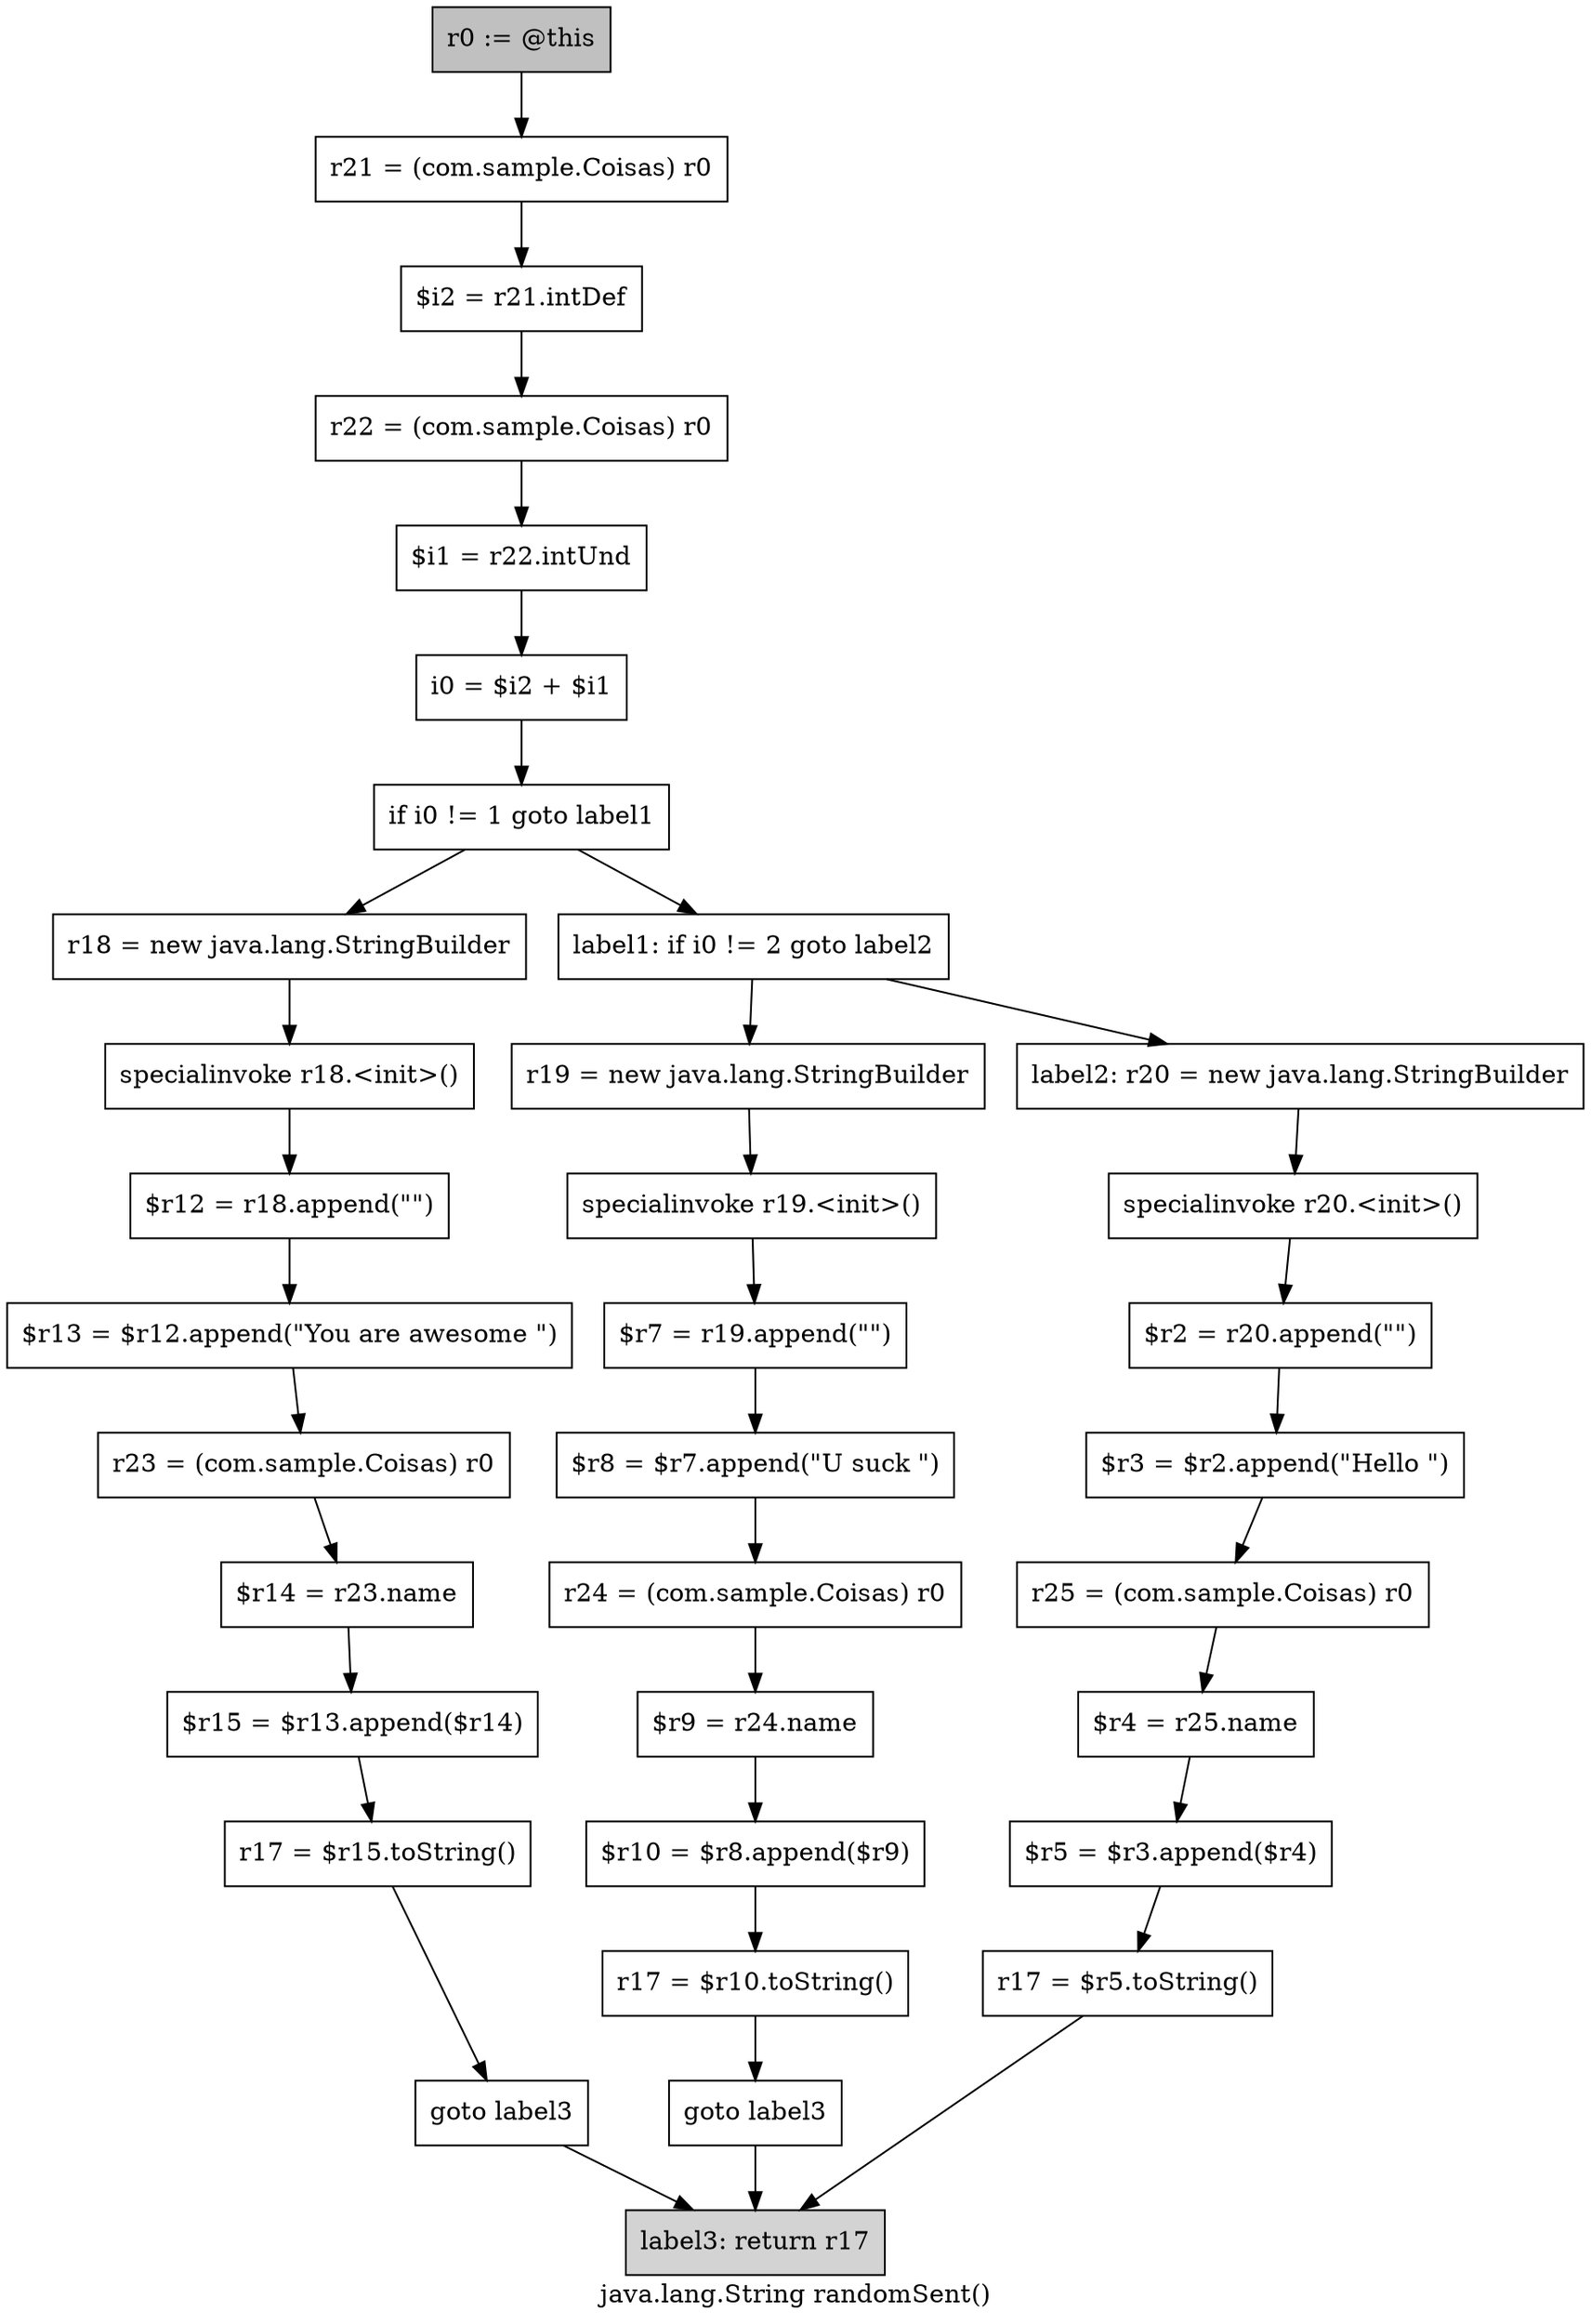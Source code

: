 digraph "java.lang.String randomSent()" {
    label="java.lang.String randomSent()";
    node [shape=box];
    "0" [style=filled,fillcolor=gray,label="r0 := @this",];
    "1" [label="r21 = (com.sample.Coisas) r0",];
    "0"->"1";
    "2" [label="$i2 = r21.intDef",];
    "1"->"2";
    "3" [label="r22 = (com.sample.Coisas) r0",];
    "2"->"3";
    "4" [label="$i1 = r22.intUnd",];
    "3"->"4";
    "5" [label="i0 = $i2 + $i1",];
    "4"->"5";
    "6" [label="if i0 != 1 goto label1",];
    "5"->"6";
    "7" [label="r18 = new java.lang.StringBuilder",];
    "6"->"7";
    "16" [label="label1: if i0 != 2 goto label2",];
    "6"->"16";
    "8" [label="specialinvoke r18.<init>()",];
    "7"->"8";
    "9" [label="$r12 = r18.append(\"\")",];
    "8"->"9";
    "10" [label="$r13 = $r12.append(\"You are awesome \")",];
    "9"->"10";
    "11" [label="r23 = (com.sample.Coisas) r0",];
    "10"->"11";
    "12" [label="$r14 = r23.name",];
    "11"->"12";
    "13" [label="$r15 = $r13.append($r14)",];
    "12"->"13";
    "14" [label="r17 = $r15.toString()",];
    "13"->"14";
    "15" [label="goto label3",];
    "14"->"15";
    "34" [style=filled,fillcolor=lightgray,label="label3: return r17",];
    "15"->"34";
    "17" [label="r19 = new java.lang.StringBuilder",];
    "16"->"17";
    "26" [label="label2: r20 = new java.lang.StringBuilder",];
    "16"->"26";
    "18" [label="specialinvoke r19.<init>()",];
    "17"->"18";
    "19" [label="$r7 = r19.append(\"\")",];
    "18"->"19";
    "20" [label="$r8 = $r7.append(\"U suck \")",];
    "19"->"20";
    "21" [label="r24 = (com.sample.Coisas) r0",];
    "20"->"21";
    "22" [label="$r9 = r24.name",];
    "21"->"22";
    "23" [label="$r10 = $r8.append($r9)",];
    "22"->"23";
    "24" [label="r17 = $r10.toString()",];
    "23"->"24";
    "25" [label="goto label3",];
    "24"->"25";
    "25"->"34";
    "27" [label="specialinvoke r20.<init>()",];
    "26"->"27";
    "28" [label="$r2 = r20.append(\"\")",];
    "27"->"28";
    "29" [label="$r3 = $r2.append(\"Hello \")",];
    "28"->"29";
    "30" [label="r25 = (com.sample.Coisas) r0",];
    "29"->"30";
    "31" [label="$r4 = r25.name",];
    "30"->"31";
    "32" [label="$r5 = $r3.append($r4)",];
    "31"->"32";
    "33" [label="r17 = $r5.toString()",];
    "32"->"33";
    "33"->"34";
}
